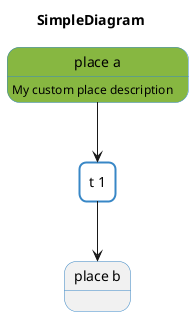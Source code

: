 @startuml
allow_mixing
title SimpleDiagram
skinparam titleBorderRoundCorner 15
skinparam titleBorderThickness 2
skinparam state {
    BackgroundColor<<initial>> #87b741
    BackgroundColor<<marked>> #3887C6
    BorderColor #3887C6
    BorderColor<<marked>> Black
    FontColor<<marked>> White
}
skinparam agent {
    BackgroundColor #ffffff
    BorderColor #3887C6
}
state "place a" <<initial>>
"place a" : My custom place description
state "place b"
agent "t 1"
"place a" --> "t 1"
"t 1" --> "place b"
@enduml
